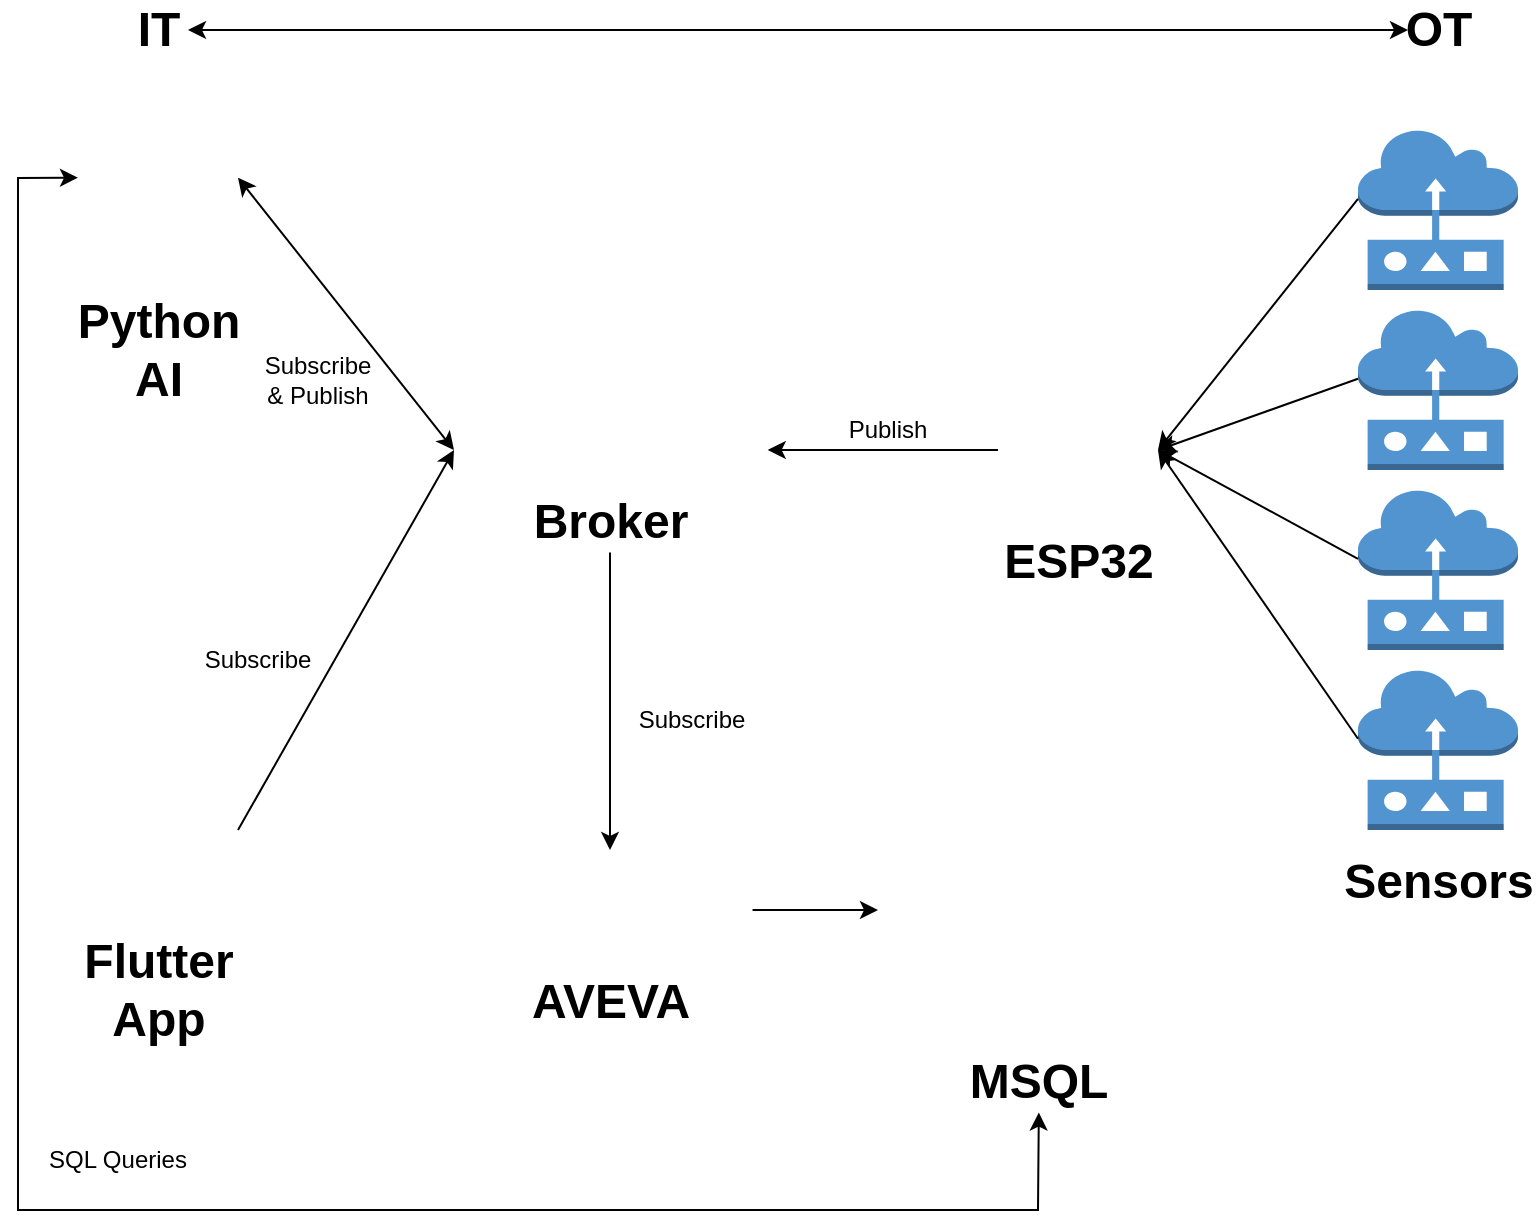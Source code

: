 <mxfile version="22.0.8" type="device">
  <diagram name="Page-1" id="7ghnGriKJnqycAxNpUX0">
    <mxGraphModel dx="1434" dy="772" grid="1" gridSize="10" guides="1" tooltips="1" connect="1" arrows="1" fold="1" page="1" pageScale="1" pageWidth="850" pageHeight="1100" math="0" shadow="0">
      <root>
        <mxCell id="0" />
        <mxCell id="1" parent="0" />
        <mxCell id="kZjsCWbUrRkO6_6I_Ed0-1" value="" style="shape=image;verticalLabelPosition=bottom;labelBackgroundColor=default;verticalAlign=top;aspect=fixed;imageAspect=0;image=https://cdn-images-1.medium.com/max/1200/1*5-aoK8IBmXve5whBQM90GA.png;" parent="1" vertex="1">
          <mxGeometry x="70" y="530" width="80" height="80" as="geometry" />
        </mxCell>
        <mxCell id="kZjsCWbUrRkO6_6I_Ed0-2" value="" style="endArrow=classic;html=1;rounded=0;exitX=1;exitY=0.5;exitDx=0;exitDy=0;entryX=0;entryY=0.5;entryDx=0;entryDy=0;" parent="1" source="kZjsCWbUrRkO6_6I_Ed0-1" target="kZjsCWbUrRkO6_6I_Ed0-3" edge="1">
          <mxGeometry width="50" height="50" relative="1" as="geometry">
            <mxPoint x="311" y="500" as="sourcePoint" />
            <mxPoint x="336" y="400" as="targetPoint" />
          </mxGeometry>
        </mxCell>
        <mxCell id="kZjsCWbUrRkO6_6I_Ed0-3" value="" style="shape=image;verticalLabelPosition=bottom;labelBackgroundColor=default;verticalAlign=top;aspect=fixed;imageAspect=0;image=https://upload.wikimedia.org/wikipedia/commons/thumb/e/e0/Mqtt-hor.svg/2560px-Mqtt-hor.svg.png;" parent="1" vertex="1">
          <mxGeometry x="258" y="360" width="156.86" height="40" as="geometry" />
        </mxCell>
        <mxCell id="kZjsCWbUrRkO6_6I_Ed0-5" value="Broker" style="text;strokeColor=none;fillColor=none;html=1;fontSize=24;fontStyle=1;verticalAlign=middle;align=center;" parent="1" vertex="1">
          <mxGeometry x="286" y="400" width="100" height="31.25" as="geometry" />
        </mxCell>
        <mxCell id="kZjsCWbUrRkO6_6I_Ed0-8" value="Subscribe" style="text;html=1;strokeColor=none;fillColor=none;align=center;verticalAlign=middle;whiteSpace=wrap;rounded=0;" parent="1" vertex="1">
          <mxGeometry x="130" y="470" width="60" height="30" as="geometry" />
        </mxCell>
        <mxCell id="kZjsCWbUrRkO6_6I_Ed0-9" value="" style="outlineConnect=0;dashed=0;verticalLabelPosition=bottom;verticalAlign=top;align=center;html=1;shape=mxgraph.aws3.sensor;fillColor=#5294CF;gradientColor=none;" parent="1" vertex="1">
          <mxGeometry x="710" y="220" width="80" height="80" as="geometry" />
        </mxCell>
        <mxCell id="kZjsCWbUrRkO6_6I_Ed0-11" value="Flutter&lt;br&gt;App" style="text;strokeColor=none;fillColor=none;html=1;fontSize=24;fontStyle=1;verticalAlign=middle;align=center;" parent="1" vertex="1">
          <mxGeometry x="70" y="610" width="80" height="80" as="geometry" />
        </mxCell>
        <mxCell id="kZjsCWbUrRkO6_6I_Ed0-12" value="" style="endArrow=classic;html=1;rounded=0;exitX=0;exitY=0.43;exitDx=0;exitDy=0;entryX=1;entryY=0.5;entryDx=0;entryDy=0;exitPerimeter=0;" parent="1" source="kZjsCWbUrRkO6_6I_Ed0-9" target="kZjsCWbUrRkO6_6I_Ed0-13" edge="1">
          <mxGeometry width="50" height="50" relative="1" as="geometry">
            <mxPoint x="560" y="280" as="sourcePoint" />
            <mxPoint x="707" y="380" as="targetPoint" />
          </mxGeometry>
        </mxCell>
        <mxCell id="kZjsCWbUrRkO6_6I_Ed0-14" style="edgeStyle=orthogonalEdgeStyle;rounded=0;orthogonalLoop=1;jettySize=auto;html=1;entryX=1;entryY=0.5;entryDx=0;entryDy=0;" parent="1" source="kZjsCWbUrRkO6_6I_Ed0-13" target="kZjsCWbUrRkO6_6I_Ed0-3" edge="1">
          <mxGeometry relative="1" as="geometry">
            <mxPoint x="490" y="380" as="targetPoint" />
          </mxGeometry>
        </mxCell>
        <mxCell id="kZjsCWbUrRkO6_6I_Ed0-13" value="" style="shape=image;verticalLabelPosition=bottom;labelBackgroundColor=default;verticalAlign=top;aspect=fixed;imageAspect=0;image=https://m1cr0lab-esp32.github.io/remote-control-with-websocket/logo/thumbnail.png;" parent="1" vertex="1">
          <mxGeometry x="530" y="340" width="80" height="80" as="geometry" />
        </mxCell>
        <mxCell id="kZjsCWbUrRkO6_6I_Ed0-15" value="" style="outlineConnect=0;dashed=0;verticalLabelPosition=bottom;verticalAlign=top;align=center;html=1;shape=mxgraph.aws3.sensor;fillColor=#5294CF;gradientColor=none;" parent="1" vertex="1">
          <mxGeometry x="710" y="310" width="80" height="80" as="geometry" />
        </mxCell>
        <mxCell id="kZjsCWbUrRkO6_6I_Ed0-16" value="" style="endArrow=classic;html=1;rounded=0;exitX=0;exitY=0.43;exitDx=0;exitDy=0;entryX=1;entryY=0.5;entryDx=0;entryDy=0;exitPerimeter=0;" parent="1" source="kZjsCWbUrRkO6_6I_Ed0-15" target="kZjsCWbUrRkO6_6I_Ed0-13" edge="1">
          <mxGeometry width="50" height="50" relative="1" as="geometry">
            <mxPoint x="570" y="290" as="sourcePoint" />
            <mxPoint x="650" y="390" as="targetPoint" />
          </mxGeometry>
        </mxCell>
        <mxCell id="kZjsCWbUrRkO6_6I_Ed0-17" value="" style="outlineConnect=0;dashed=0;verticalLabelPosition=bottom;verticalAlign=top;align=center;html=1;shape=mxgraph.aws3.sensor;fillColor=#5294CF;gradientColor=none;" parent="1" vertex="1">
          <mxGeometry x="710" y="400" width="80" height="80" as="geometry" />
        </mxCell>
        <mxCell id="kZjsCWbUrRkO6_6I_Ed0-18" value="" style="endArrow=classic;html=1;rounded=0;exitX=0;exitY=0.43;exitDx=0;exitDy=0;exitPerimeter=0;entryX=1;entryY=0.5;entryDx=0;entryDy=0;" parent="1" source="kZjsCWbUrRkO6_6I_Ed0-17" target="kZjsCWbUrRkO6_6I_Ed0-13" edge="1">
          <mxGeometry width="50" height="50" relative="1" as="geometry">
            <mxPoint x="580" y="300" as="sourcePoint" />
            <mxPoint x="650" y="400" as="targetPoint" />
          </mxGeometry>
        </mxCell>
        <mxCell id="kZjsCWbUrRkO6_6I_Ed0-19" value="" style="outlineConnect=0;dashed=0;verticalLabelPosition=bottom;verticalAlign=top;align=center;html=1;shape=mxgraph.aws3.sensor;fillColor=#5294CF;gradientColor=none;" parent="1" vertex="1">
          <mxGeometry x="710" y="490" width="80" height="80" as="geometry" />
        </mxCell>
        <mxCell id="kZjsCWbUrRkO6_6I_Ed0-20" value="" style="endArrow=classic;html=1;rounded=0;exitX=0;exitY=0.43;exitDx=0;exitDy=0;entryX=1;entryY=0.5;entryDx=0;entryDy=0;exitPerimeter=0;" parent="1" source="kZjsCWbUrRkO6_6I_Ed0-19" target="kZjsCWbUrRkO6_6I_Ed0-13" edge="1">
          <mxGeometry width="50" height="50" relative="1" as="geometry">
            <mxPoint x="590" y="310" as="sourcePoint" />
            <mxPoint x="670" y="410" as="targetPoint" />
          </mxGeometry>
        </mxCell>
        <mxCell id="kZjsCWbUrRkO6_6I_Ed0-21" value="Sensors" style="text;strokeColor=none;fillColor=none;html=1;fontSize=24;fontStyle=1;verticalAlign=middle;align=center;" parent="1" vertex="1">
          <mxGeometry x="700" y="580" width="100" height="31.25" as="geometry" />
        </mxCell>
        <mxCell id="kZjsCWbUrRkO6_6I_Ed0-22" value="ESP32" style="text;strokeColor=none;fillColor=none;html=1;fontSize=24;fontStyle=1;verticalAlign=middle;align=center;" parent="1" vertex="1">
          <mxGeometry x="520" y="420" width="100" height="31.25" as="geometry" />
        </mxCell>
        <mxCell id="kZjsCWbUrRkO6_6I_Ed0-23" value="Publish" style="text;html=1;strokeColor=none;fillColor=none;align=center;verticalAlign=middle;whiteSpace=wrap;rounded=0;" parent="1" vertex="1">
          <mxGeometry x="450" y="360" width="50" height="20" as="geometry" />
        </mxCell>
        <mxCell id="kZjsCWbUrRkO6_6I_Ed0-30" value="" style="shape=image;verticalLabelPosition=bottom;labelBackgroundColor=default;verticalAlign=top;aspect=fixed;imageAspect=0;image=https://upload.wikimedia.org/wikipedia/commons/thumb/c/c3/Python-logo-notext.svg/800px-Python-logo-notext.svg.png;" parent="1" vertex="1">
          <mxGeometry x="70" y="200" width="80" height="87.71" as="geometry" />
        </mxCell>
        <mxCell id="kZjsCWbUrRkO6_6I_Ed0-28" value="Subscribe &amp;amp; Publish" style="text;html=1;strokeColor=none;fillColor=none;align=center;verticalAlign=middle;whiteSpace=wrap;rounded=0;" parent="1" vertex="1">
          <mxGeometry x="160" y="330" width="60" height="30" as="geometry" />
        </mxCell>
        <mxCell id="kZjsCWbUrRkO6_6I_Ed0-29" value="Python&lt;br&gt;AI" style="text;strokeColor=none;fillColor=none;html=1;fontSize=24;fontStyle=1;verticalAlign=middle;align=center;" parent="1" vertex="1">
          <mxGeometry x="70" y="290" width="80" height="80" as="geometry" />
        </mxCell>
        <mxCell id="kZjsCWbUrRkO6_6I_Ed0-32" value="" style="endArrow=classic;startArrow=classic;html=1;rounded=0;exitX=1;exitY=0.5;exitDx=0;exitDy=0;entryX=0;entryY=0.5;entryDx=0;entryDy=0;" parent="1" source="kZjsCWbUrRkO6_6I_Ed0-30" target="kZjsCWbUrRkO6_6I_Ed0-3" edge="1">
          <mxGeometry width="50" height="50" relative="1" as="geometry">
            <mxPoint x="390" y="500" as="sourcePoint" />
            <mxPoint x="440" y="450" as="targetPoint" />
          </mxGeometry>
        </mxCell>
        <mxCell id="kZjsCWbUrRkO6_6I_Ed0-37" style="edgeStyle=orthogonalEdgeStyle;rounded=0;orthogonalLoop=1;jettySize=auto;html=1;entryX=0;entryY=0.5;entryDx=0;entryDy=0;" parent="1" source="kZjsCWbUrRkO6_6I_Ed0-33" target="kZjsCWbUrRkO6_6I_Ed0-36" edge="1">
          <mxGeometry relative="1" as="geometry" />
        </mxCell>
        <mxCell id="kZjsCWbUrRkO6_6I_Ed0-33" value="" style="shape=image;verticalLabelPosition=bottom;labelBackgroundColor=default;verticalAlign=top;aspect=fixed;imageAspect=0;image=https://upload.wikimedia.org/wikipedia/en/thumb/c/c5/Aveva_logo.svg/1200px-Aveva_logo.svg.png;" parent="1" vertex="1">
          <mxGeometry x="264.71" y="580" width="142.57" height="60" as="geometry" />
        </mxCell>
        <mxCell id="kZjsCWbUrRkO6_6I_Ed0-34" value="" style="endArrow=classic;html=1;rounded=0;exitX=0.5;exitY=1;exitDx=0;exitDy=0;entryX=0.5;entryY=0;entryDx=0;entryDy=0;" parent="1" source="kZjsCWbUrRkO6_6I_Ed0-5" target="kZjsCWbUrRkO6_6I_Ed0-33" edge="1">
          <mxGeometry width="50" height="50" relative="1" as="geometry">
            <mxPoint x="390" y="500" as="sourcePoint" />
            <mxPoint x="440" y="450" as="targetPoint" />
          </mxGeometry>
        </mxCell>
        <mxCell id="kZjsCWbUrRkO6_6I_Ed0-35" value="Subscribe" style="text;html=1;strokeColor=none;fillColor=none;align=center;verticalAlign=middle;whiteSpace=wrap;rounded=0;" parent="1" vertex="1">
          <mxGeometry x="347.28" y="500" width="60" height="30" as="geometry" />
        </mxCell>
        <mxCell id="kZjsCWbUrRkO6_6I_Ed0-36" value="" style="shape=image;verticalLabelPosition=bottom;labelBackgroundColor=default;verticalAlign=top;aspect=fixed;imageAspect=0;image=https://www.sqlservertutorial.net/wp-content/uploads/sql-server-tutorial.svg;" parent="1" vertex="1">
          <mxGeometry x="470" y="545" width="160.83" height="130" as="geometry" />
        </mxCell>
        <mxCell id="kZjsCWbUrRkO6_6I_Ed0-38" value="AVEVA" style="text;strokeColor=none;fillColor=none;html=1;fontSize=24;fontStyle=1;verticalAlign=middle;align=center;" parent="1" vertex="1">
          <mxGeometry x="286" y="640" width="100" height="31.25" as="geometry" />
        </mxCell>
        <mxCell id="kZjsCWbUrRkO6_6I_Ed0-39" value="MSQL" style="text;strokeColor=none;fillColor=none;html=1;fontSize=24;fontStyle=1;verticalAlign=middle;align=center;" parent="1" vertex="1">
          <mxGeometry x="500.41" y="680" width="100" height="31.25" as="geometry" />
        </mxCell>
        <mxCell id="kZjsCWbUrRkO6_6I_Ed0-41" value="IT" style="text;strokeColor=none;fillColor=none;html=1;fontSize=24;fontStyle=1;verticalAlign=middle;align=center;" parent="1" vertex="1">
          <mxGeometry x="95" y="160" width="30" height="20" as="geometry" />
        </mxCell>
        <mxCell id="kZjsCWbUrRkO6_6I_Ed0-42" value="OT" style="text;strokeColor=none;fillColor=none;html=1;fontSize=24;fontStyle=1;verticalAlign=middle;align=center;" parent="1" vertex="1">
          <mxGeometry x="735" y="160" width="30" height="20" as="geometry" />
        </mxCell>
        <mxCell id="kZjsCWbUrRkO6_6I_Ed0-45" value="" style="endArrow=classic;startArrow=classic;html=1;rounded=0;exitX=1;exitY=0.5;exitDx=0;exitDy=0;entryX=0;entryY=0.5;entryDx=0;entryDy=0;" parent="1" source="kZjsCWbUrRkO6_6I_Ed0-41" target="kZjsCWbUrRkO6_6I_Ed0-42" edge="1">
          <mxGeometry width="50" height="50" relative="1" as="geometry">
            <mxPoint x="420" y="190" as="sourcePoint" />
            <mxPoint x="470" y="140" as="targetPoint" />
          </mxGeometry>
        </mxCell>
        <mxCell id="fZhl-BRKLtyVLdcyxcdi-1" value="" style="endArrow=classic;startArrow=classic;html=1;rounded=0;exitX=0;exitY=0.5;exitDx=0;exitDy=0;entryX=0.5;entryY=1;entryDx=0;entryDy=0;" edge="1" parent="1" source="kZjsCWbUrRkO6_6I_Ed0-30" target="kZjsCWbUrRkO6_6I_Ed0-39">
          <mxGeometry width="50" height="50" relative="1" as="geometry">
            <mxPoint x="160" y="254" as="sourcePoint" />
            <mxPoint x="268" y="390" as="targetPoint" />
            <Array as="points">
              <mxPoint x="40" y="244" />
              <mxPoint x="40" y="760" />
              <mxPoint x="550" y="760" />
            </Array>
          </mxGeometry>
        </mxCell>
        <mxCell id="fZhl-BRKLtyVLdcyxcdi-2" value="SQL Queries" style="text;html=1;strokeColor=none;fillColor=none;align=center;verticalAlign=middle;whiteSpace=wrap;rounded=0;" vertex="1" parent="1">
          <mxGeometry x="50" y="720" width="80" height="30" as="geometry" />
        </mxCell>
      </root>
    </mxGraphModel>
  </diagram>
</mxfile>
